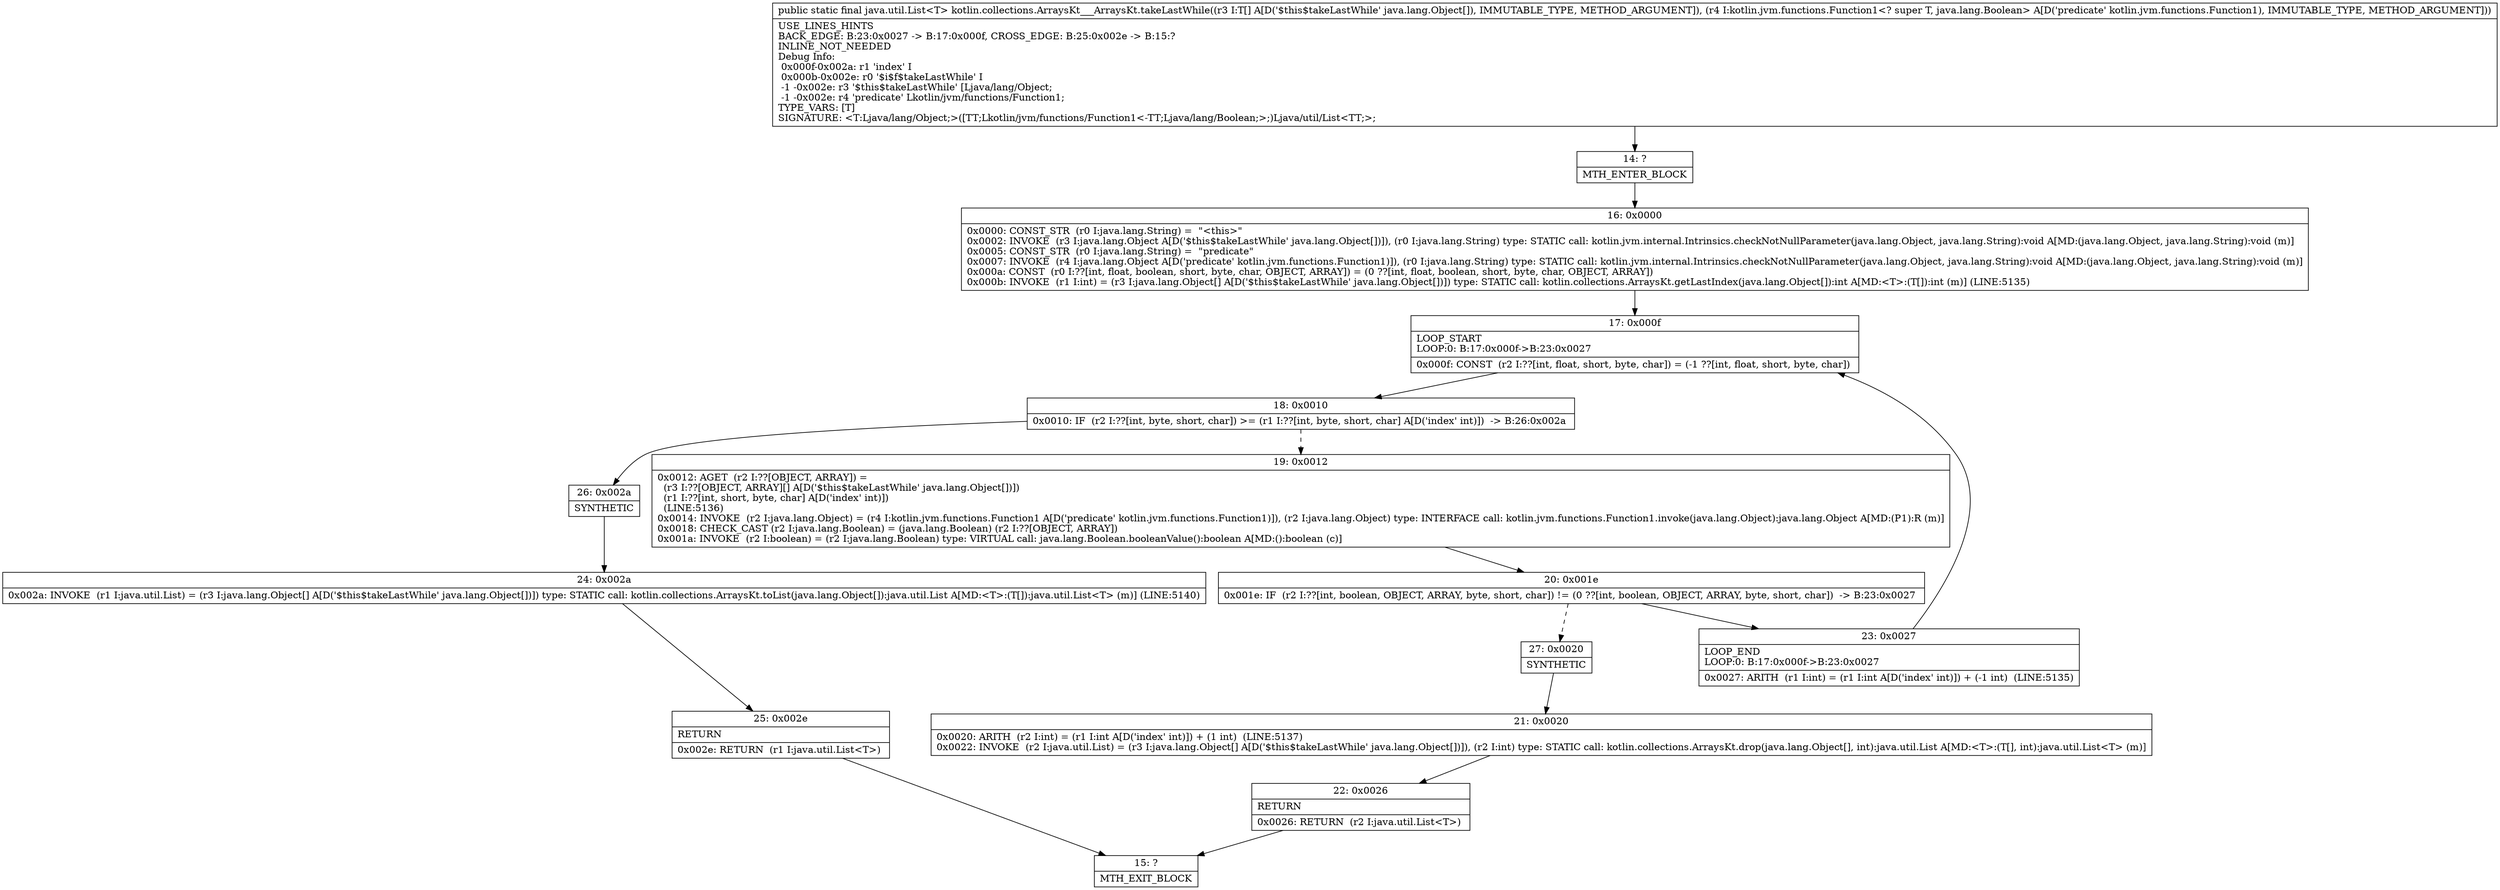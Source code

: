 digraph "CFG forkotlin.collections.ArraysKt___ArraysKt.takeLastWhile([Ljava\/lang\/Object;Lkotlin\/jvm\/functions\/Function1;)Ljava\/util\/List;" {
Node_14 [shape=record,label="{14\:\ ?|MTH_ENTER_BLOCK\l}"];
Node_16 [shape=record,label="{16\:\ 0x0000|0x0000: CONST_STR  (r0 I:java.lang.String) =  \"\<this\>\" \l0x0002: INVOKE  (r3 I:java.lang.Object A[D('$this$takeLastWhile' java.lang.Object[])]), (r0 I:java.lang.String) type: STATIC call: kotlin.jvm.internal.Intrinsics.checkNotNullParameter(java.lang.Object, java.lang.String):void A[MD:(java.lang.Object, java.lang.String):void (m)]\l0x0005: CONST_STR  (r0 I:java.lang.String) =  \"predicate\" \l0x0007: INVOKE  (r4 I:java.lang.Object A[D('predicate' kotlin.jvm.functions.Function1)]), (r0 I:java.lang.String) type: STATIC call: kotlin.jvm.internal.Intrinsics.checkNotNullParameter(java.lang.Object, java.lang.String):void A[MD:(java.lang.Object, java.lang.String):void (m)]\l0x000a: CONST  (r0 I:??[int, float, boolean, short, byte, char, OBJECT, ARRAY]) = (0 ??[int, float, boolean, short, byte, char, OBJECT, ARRAY]) \l0x000b: INVOKE  (r1 I:int) = (r3 I:java.lang.Object[] A[D('$this$takeLastWhile' java.lang.Object[])]) type: STATIC call: kotlin.collections.ArraysKt.getLastIndex(java.lang.Object[]):int A[MD:\<T\>:(T[]):int (m)] (LINE:5135)\l}"];
Node_17 [shape=record,label="{17\:\ 0x000f|LOOP_START\lLOOP:0: B:17:0x000f\-\>B:23:0x0027\l|0x000f: CONST  (r2 I:??[int, float, short, byte, char]) = (\-1 ??[int, float, short, byte, char]) \l}"];
Node_18 [shape=record,label="{18\:\ 0x0010|0x0010: IF  (r2 I:??[int, byte, short, char]) \>= (r1 I:??[int, byte, short, char] A[D('index' int)])  \-\> B:26:0x002a \l}"];
Node_19 [shape=record,label="{19\:\ 0x0012|0x0012: AGET  (r2 I:??[OBJECT, ARRAY]) = \l  (r3 I:??[OBJECT, ARRAY][] A[D('$this$takeLastWhile' java.lang.Object[])])\l  (r1 I:??[int, short, byte, char] A[D('index' int)])\l  (LINE:5136)\l0x0014: INVOKE  (r2 I:java.lang.Object) = (r4 I:kotlin.jvm.functions.Function1 A[D('predicate' kotlin.jvm.functions.Function1)]), (r2 I:java.lang.Object) type: INTERFACE call: kotlin.jvm.functions.Function1.invoke(java.lang.Object):java.lang.Object A[MD:(P1):R (m)]\l0x0018: CHECK_CAST (r2 I:java.lang.Boolean) = (java.lang.Boolean) (r2 I:??[OBJECT, ARRAY]) \l0x001a: INVOKE  (r2 I:boolean) = (r2 I:java.lang.Boolean) type: VIRTUAL call: java.lang.Boolean.booleanValue():boolean A[MD:():boolean (c)]\l}"];
Node_20 [shape=record,label="{20\:\ 0x001e|0x001e: IF  (r2 I:??[int, boolean, OBJECT, ARRAY, byte, short, char]) != (0 ??[int, boolean, OBJECT, ARRAY, byte, short, char])  \-\> B:23:0x0027 \l}"];
Node_23 [shape=record,label="{23\:\ 0x0027|LOOP_END\lLOOP:0: B:17:0x000f\-\>B:23:0x0027\l|0x0027: ARITH  (r1 I:int) = (r1 I:int A[D('index' int)]) + (\-1 int)  (LINE:5135)\l}"];
Node_27 [shape=record,label="{27\:\ 0x0020|SYNTHETIC\l}"];
Node_21 [shape=record,label="{21\:\ 0x0020|0x0020: ARITH  (r2 I:int) = (r1 I:int A[D('index' int)]) + (1 int)  (LINE:5137)\l0x0022: INVOKE  (r2 I:java.util.List) = (r3 I:java.lang.Object[] A[D('$this$takeLastWhile' java.lang.Object[])]), (r2 I:int) type: STATIC call: kotlin.collections.ArraysKt.drop(java.lang.Object[], int):java.util.List A[MD:\<T\>:(T[], int):java.util.List\<T\> (m)]\l}"];
Node_22 [shape=record,label="{22\:\ 0x0026|RETURN\l|0x0026: RETURN  (r2 I:java.util.List\<T\>) \l}"];
Node_15 [shape=record,label="{15\:\ ?|MTH_EXIT_BLOCK\l}"];
Node_26 [shape=record,label="{26\:\ 0x002a|SYNTHETIC\l}"];
Node_24 [shape=record,label="{24\:\ 0x002a|0x002a: INVOKE  (r1 I:java.util.List) = (r3 I:java.lang.Object[] A[D('$this$takeLastWhile' java.lang.Object[])]) type: STATIC call: kotlin.collections.ArraysKt.toList(java.lang.Object[]):java.util.List A[MD:\<T\>:(T[]):java.util.List\<T\> (m)] (LINE:5140)\l}"];
Node_25 [shape=record,label="{25\:\ 0x002e|RETURN\l|0x002e: RETURN  (r1 I:java.util.List\<T\>) \l}"];
MethodNode[shape=record,label="{public static final java.util.List\<T\> kotlin.collections.ArraysKt___ArraysKt.takeLastWhile((r3 I:T[] A[D('$this$takeLastWhile' java.lang.Object[]), IMMUTABLE_TYPE, METHOD_ARGUMENT]), (r4 I:kotlin.jvm.functions.Function1\<? super T, java.lang.Boolean\> A[D('predicate' kotlin.jvm.functions.Function1), IMMUTABLE_TYPE, METHOD_ARGUMENT]))  | USE_LINES_HINTS\lBACK_EDGE: B:23:0x0027 \-\> B:17:0x000f, CROSS_EDGE: B:25:0x002e \-\> B:15:?\lINLINE_NOT_NEEDED\lDebug Info:\l  0x000f\-0x002a: r1 'index' I\l  0x000b\-0x002e: r0 '$i$f$takeLastWhile' I\l  \-1 \-0x002e: r3 '$this$takeLastWhile' [Ljava\/lang\/Object;\l  \-1 \-0x002e: r4 'predicate' Lkotlin\/jvm\/functions\/Function1;\lTYPE_VARS: [T]\lSIGNATURE: \<T:Ljava\/lang\/Object;\>([TT;Lkotlin\/jvm\/functions\/Function1\<\-TT;Ljava\/lang\/Boolean;\>;)Ljava\/util\/List\<TT;\>;\l}"];
MethodNode -> Node_14;Node_14 -> Node_16;
Node_16 -> Node_17;
Node_17 -> Node_18;
Node_18 -> Node_19[style=dashed];
Node_18 -> Node_26;
Node_19 -> Node_20;
Node_20 -> Node_23;
Node_20 -> Node_27[style=dashed];
Node_23 -> Node_17;
Node_27 -> Node_21;
Node_21 -> Node_22;
Node_22 -> Node_15;
Node_26 -> Node_24;
Node_24 -> Node_25;
Node_25 -> Node_15;
}

